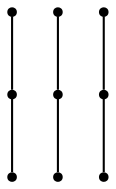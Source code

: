 graph {
  node [shape=point,comment="{\"directed\":false,\"doi\":\"10.1007/978-3-319-73915-1_33\",\"figure\":\"5 (3)\"}"]

  v0 [pos="723.6652533090287,362.4098883399646"]
  v1 [pos="694.9940624184742,333.7389852461511"]
  v2 [pos="694.9940624184742,362.4098883399646"]
  v3 [pos="666.3228079395019,305.07240611174745"]
  v4 [pos="608.980362569975,297.900483554161"]
  v5 [pos="580.3091080910027,247.72627596471068"]
  v6 [pos="580.3091080910027,419.75576413644785"]
  v7 [pos="565.9734808515166,297.90048355416104"]
  v8 [pos="551.6378536120305,369.58181089755107"]

  v0 -- v1 [id="-1",pos="723.6652533090287,362.4098883399646 723.6653168974464,348.0785699895526 723.6653168974464,348.0785699895526 723.6653168974464,348.0785699895526 694.9940624184742,333.7389852461511 694.9940624184742,333.7389852461511 694.9940624184742,333.7389852461511"]
  v1 -- v4 [id="-2",pos="694.9940624184742,333.7389852461511 608.980362569975,319.4076668957391 608.980362569975,319.4076668957391 608.980362569975,319.4076668957391 608.980362569975,297.900483554161 608.980362569975,297.900483554161 608.980362569975,297.900483554161"]
  v2 -- v6 [id="-3",pos="694.9940624184742,362.4098883399646 694.9940624184742,391.0848928364536 694.9940624184742,391.0848928364536 694.9940624184742,391.0848928364536 580.3091080910027,419.75576413644785 580.3091080910027,419.75576413644785 580.3091080910027,419.75576413644785"]
  v3 -- v5 [id="-4",pos="666.3228079395019,305.07240611174745 666.3228079395019,276.40134404883804 666.3228079395019,276.40134404883804 666.3228079395019,276.40134404883804 580.3091080910027,247.72627596471068 580.3091080910027,247.72627596471068 580.3091080910027,247.72627596471068"]
  v5 -- v7 [id="-5",pos="580.3091080910027,247.72627596471068 565.9734808515166,276.40134404883804 565.9734808515166,276.40134404883804 565.9734808515166,276.40134404883804 565.9734808515166,297.90048355416104 565.9734808515166,297.90048355416104 565.9734808515166,297.90048355416104"]
  v6 -- v8 [id="-6",pos="580.3091080910027,419.75576413644785 551.6378536120305,391.0848928364536 551.6378536120305,391.0848928364536 551.6378536120305,391.0848928364536 551.6378536120305,369.58181089755107 551.6378536120305,369.58181089755107 551.6378536120305,369.58181089755107"]
}